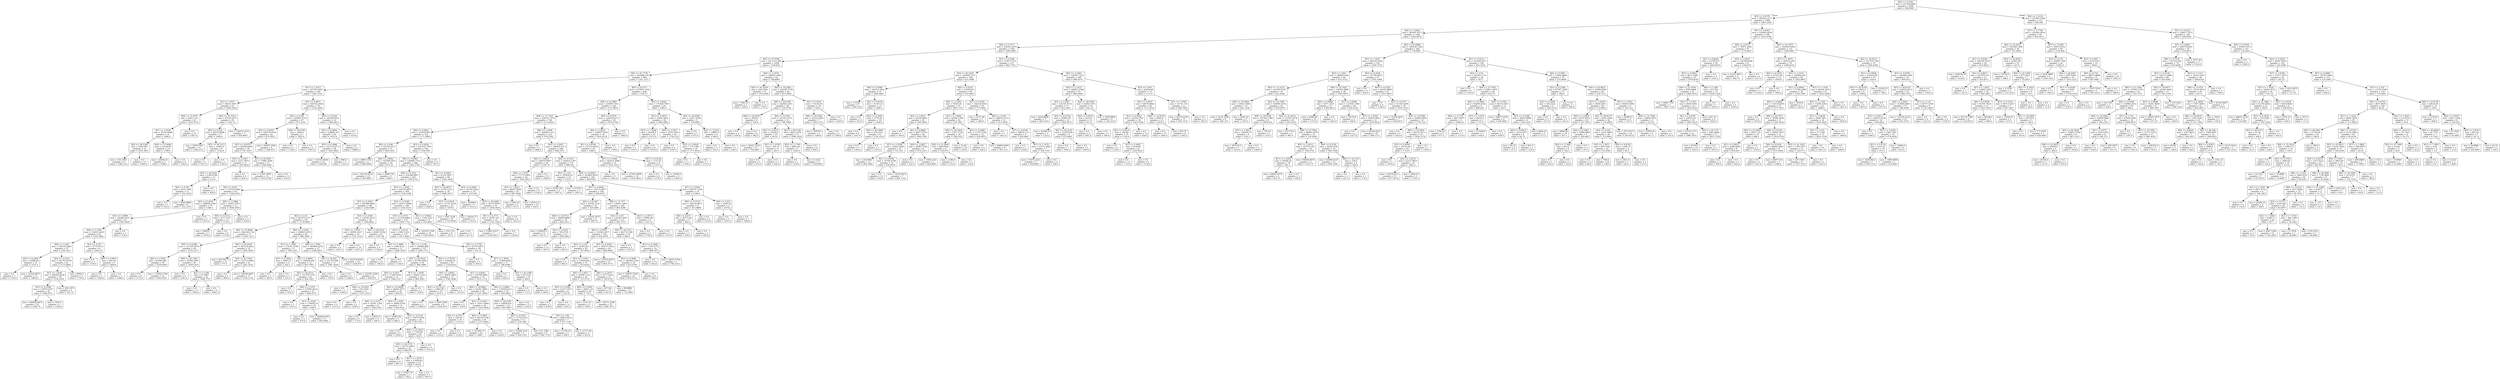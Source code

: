 digraph Tree {
node [shape=box] ;
0 [label="X[2] <= 4.3182\nmse = 332766.8969\nsamples = 2000\nvalue = 996.9605"] ;
1 [label="X[3] <= 0.4578\nmse = 294201.2117\nsamples = 1689\nvalue = 1091.2208"] ;
0 -> 1 [labeldistance=2.5, labelangle=45, headlabel="True"] ;
2 [label="X[6] <= 3.0402\nmse = 281697.9273\nsamples = 1491\nvalue = 1043.0476"] ;
1 -> 2 ;
3 [label="X[0] <= 0.7471\nmse = 256341.4479\nsamples = 1245\nvalue = 1095.2867"] ;
2 -> 3 ;
4 [label="X[5] <= 47.6594\nmse = 251116.1288\nsamples = 1028\nvalue = 1156.822"] ;
3 -> 4 ;
5 [label="X[5] <= 41.7778\nmse = 245088.578\nsamples = 966\nvalue = 1181.7257"] ;
4 -> 5 ;
6 [label="X[7] <= 1.5512\nmse = 247393.0441\nsamples = 140\nvalue = 1367.3143"] ;
5 -> 6 ;
7 [label="X[1] <= 1.055\nmse = 94251.9307\nsamples = 61\nvalue = 1658.3443"] ;
6 -> 7 ;
8 [label="X[8] <= 33.2037\nmse = 24611.141\nsamples = 41\nvalue = 1813.0732"] ;
7 -> 8 ;
9 [label="X[7] <= 1.2938\nmse = 10745.0968\nsamples = 31\nvalue = 1886.0"] ;
8 -> 9 ;
10 [label="X[4] <= 38.2169\nmse = 1630.585\nsamples = 21\nvalue = 1931.2857"] ;
9 -> 10 ;
11 [label="mse = 105.1094\nsamples = 8\nvalue = 1982.125"] ;
10 -> 11 ;
12 [label="mse = 0.0\nsamples = 13\nvalue = 1900.0"] ;
10 -> 12 ;
13 [label="X[4] <= 37.6684\nmse = 16534.89\nsamples = 10\nvalue = 1790.9"] ;
9 -> 13 ;
14 [label="mse = 30450.25\nsamples = 2\nvalue = 1586.5"] ;
13 -> 14 ;
15 [label="mse = 0.0\nsamples = 8\nvalue = 1842.0"] ;
13 -> 15 ;
16 [label="mse = 0.0\nsamples = 10\nvalue = 1587.0"] ;
8 -> 16 ;
17 [label="X[4] <= 45.3222\nmse = 87324.2275\nsamples = 20\nvalue = 1341.15"] ;
7 -> 17 ;
18 [label="X[0] <= 0.529\nmse = 29219.0588\nsamples = 17\nvalue = 1409.0"] ;
17 -> 18 ;
19 [label="mse = 24974.562\nsamples = 11\nvalue = 1346.2727"] ;
18 -> 19 ;
20 [label="X[5] <= 40.5313\nmse = 16562.0\nsamples = 6\nvalue = 1524.0"] ;
18 -> 20 ;
21 [label="mse = 0.0\nsamples = 4\nvalue = 1615.0"] ;
20 -> 21 ;
22 [label="mse = 0.0\nsamples = 2\nvalue = 1342.0"] ;
20 -> 22 ;
23 [label="mse = 242672.2222\nsamples = 3\nvalue = 956.6667"] ;
17 -> 23 ;
24 [label="X[1] <= 0.8871\nmse = 249742.3929\nsamples = 79\nvalue = 1142.5949"] ;
6 -> 24 ;
25 [label="X[0] <= 0.529\nmse = 225802.5152\nsamples = 47\nvalue = 975.3191"] ;
24 -> 25 ;
26 [label="X[3] <= 0.3655\nmse = 149278.0505\nsamples = 42\nvalue = 870.5952"] ;
25 -> 26 ;
27 [label="X[1] <= 0.8579\nmse = 82298.8858\nsamples = 34\nvalue = 747.2353"] ;
26 -> 27 ;
28 [label="X[3] <= 0.3507\nmse = 5527.3979\nsamples = 17\nvalue = 545.8824"] ;
27 -> 28 ;
29 [label="X[5] <= 40.5439\nmse = 2349.0769\nsamples = 13\nvalue = 512.0"] ;
28 -> 29 ;
30 [label="X[3] <= 0.343\nmse = 2102.3306\nsamples = 11\nvalue = 522.1818"] ;
29 -> 30 ;
31 [label="mse = 0.0\nsamples = 5\nvalue = 534.0"] ;
30 -> 31 ;
32 [label="mse = 3640.8889\nsamples = 6\nvalue = 512.3333"] ;
30 -> 32 ;
33 [label="mse = 0.0\nsamples = 2\nvalue = 456.0"] ;
29 -> 33 ;
34 [label="mse = 0.0\nsamples = 4\nvalue = 656.0"] ;
28 -> 34 ;
35 [label="X[5] <= 40.5905\nmse = 77984.3599\nsamples = 17\nvalue = 948.5882"] ;
27 -> 35 ;
36 [label="mse = 71641.6095\nsamples = 13\nvalue = 1033.0769"] ;
35 -> 36 ;
37 [label="mse = 0.0\nsamples = 4\nvalue = 674.0"] ;
35 -> 37 ;
38 [label="mse = 94395.1094\nsamples = 8\nvalue = 1394.875"] ;
26 -> 38 ;
39 [label="X[4] <= 29.4795\nmse = 2646.0\nsamples = 5\nvalue = 1855.0"] ;
25 -> 39 ;
40 [label="mse = 0.0\nsamples = 2\nvalue = 1792.0"] ;
39 -> 40 ;
41 [label="mse = 0.0\nsamples = 3\nvalue = 1897.0"] ;
39 -> 41 ;
42 [label="X[0] <= 0.5228\nmse = 183444.9521\nsamples = 32\nvalue = 1388.2812"] ;
24 -> 42 ;
43 [label="X[1] <= 0.9994\nmse = 128865.29\nsamples = 30\nvalue = 1452.9"] ;
42 -> 43 ;
44 [label="X[3] <= 0.3886\nmse = 123714.6773\nsamples = 28\nvalue = 1421.9643"] ;
43 -> 44 ;
45 [label="mse = 133543.0656\nsamples = 25\nvalue = 1444.88"] ;
44 -> 45 ;
46 [label="mse = 968.0\nsamples = 3\nvalue = 1231.0"] ;
44 -> 46 ;
47 [label="mse = 0.0\nsamples = 2\nvalue = 1886.0"] ;
43 -> 47 ;
48 [label="mse = 0.0\nsamples = 2\nvalue = 419.0"] ;
42 -> 48 ;
49 [label="X[0] <= 0.6771\nmse = 237870.7104\nsamples = 826\nvalue = 1150.27"] ;
5 -> 49 ;
50 [label="X[8] <= 41.9481\nmse = 235097.7651\nsamples = 783\nvalue = 1131.8876"] ;
49 -> 50 ;
51 [label="X[8] <= 27.7129\nmse = 234331.7274\nsamples = 744\nvalue = 1113.9503"] ;
50 -> 51 ;
52 [label="X[0] <= 0.5062\nmse = 233818.645\nsamples = 531\nvalue = 1171.5895"] ;
51 -> 52 ;
53 [label="X[6] <= 2.446\nmse = 102182.0271\nsamples = 31\nvalue = 809.1935"] ;
52 -> 53 ;
54 [label="mse = 4899.1736\nsamples = 11\nvalue = 689.0909"] ;
53 -> 54 ;
55 [label="X[6] <= 2.9092\nmse = 143390.5875\nsamples = 20\nvalue = 875.25"] ;
53 -> 55 ;
56 [label="mse = 161326.9156\nsamples = 15\nvalue = 950.8667"] ;
55 -> 56 ;
57 [label="mse = 20967.04\nsamples = 5\nvalue = 648.4"] ;
55 -> 57 ;
58 [label="X[3] <= 0.4434\nmse = 233332.7706\nsamples = 500\nvalue = 1194.058"] ;
52 -> 58 ;
59 [label="X[0] <= 0.6003\nmse = 226969.7722\nsamples = 496\nvalue = 1202.1794"] ;
58 -> 59 ;
60 [label="X[0] <= 0.5222\nmse = 234188.0607\nsamples = 447\nvalue = 1169.2752"] ;
59 -> 60 ;
61 [label="X[3] <= 0.421\nmse = 157236.5844\nsamples = 83\nvalue = 1340.5542"] ;
60 -> 61 ;
62 [label="X[3] <= 0.4016\nmse = 168949.3186\nsamples = 70\nvalue = 1388.1"] ;
61 -> 62 ;
63 [label="X[3] <= 0.3896\nmse = 160400.4157\nsamples = 67\nvalue = 1361.8209"] ;
62 -> 63 ;
64 [label="X[6] <= 2.3281\nmse = 152433.2625\nsamples = 65\nvalue = 1381.4462"] ;
63 -> 64 ;
65 [label="X[6] <= 2.106\nmse = 160125.6405\nsamples = 57\nvalue = 1341.614"] ;
64 -> 65 ;
66 [label="X[3] <= 0.2404\nmse = 19686.64\nsamples = 15\nvalue = 1537.4"] ;
65 -> 66 ;
67 [label="mse = 0.0\nsamples = 3\nvalue = 1734.0"] ;
66 -> 67 ;
68 [label="mse = 12529.6875\nsamples = 12\nvalue = 1488.25"] ;
66 -> 68 ;
69 [label="X[3] <= 0.3219\nmse = 191703.0709\nsamples = 42\nvalue = 1271.6905"] ;
65 -> 69 ;
70 [label="X[7] <= 1.6391\nmse = 186264.9638\nsamples = 39\nvalue = 1234.4359"] ;
69 -> 70 ;
71 [label="X[3] <= 0.2398\nmse = 179075.6767\nsamples = 35\nvalue = 1288.4571"] ;
70 -> 71 ;
72 [label="mse = 195028.6875\nsamples = 32\nvalue = 1284.75"] ;
71 -> 72 ;
73 [label="mse = 7200.0\nsamples = 3\nvalue = 1328.0"] ;
71 -> 73 ;
74 [label="mse = 204.1875\nsamples = 4\nvalue = 761.75"] ;
70 -> 74 ;
75 [label="mse = 9800.0\nsamples = 3\nvalue = 1756.0"] ;
69 -> 75 ;
76 [label="X[3] <= 0.257\nmse = 5775.9375\nsamples = 8\nvalue = 1665.25"] ;
64 -> 76 ;
77 [label="mse = 0.0\nsamples = 3\nvalue = 1758.0"] ;
76 -> 77 ;
78 [label="X[6] <= 2.6915\nmse = 983.04\nsamples = 5\nvalue = 1609.6"] ;
76 -> 78 ;
79 [label="mse = 0.0\nsamples = 3\nvalue = 1584.0"] ;
78 -> 79 ;
80 [label="mse = 0.0\nsamples = 2\nvalue = 1648.0"] ;
78 -> 80 ;
81 [label="mse = 0.0\nsamples = 2\nvalue = 724.0"] ;
63 -> 81 ;
82 [label="mse = 0.0\nsamples = 3\nvalue = 1975.0"] ;
62 -> 82 ;
83 [label="X[6] <= 2.2986\nmse = 16451.4793\nsamples = 13\nvalue = 1084.5385"] ;
61 -> 83 ;
84 [label="X[0] <= 0.5133\nmse = 4177.2727\nsamples = 11\nvalue = 1133.0"] ;
83 -> 84 ;
85 [label="mse = 3844.0\nsamples = 5\nvalue = 1079.0"] ;
84 -> 85 ;
86 [label="mse = 0.0\nsamples = 6\nvalue = 1178.0"] ;
84 -> 86 ;
87 [label="mse = 0.0\nsamples = 2\nvalue = 818.0"] ;
83 -> 87 ;
88 [label="X[7] <= 1.2004\nmse = 243519.9957\nsamples = 364\nvalue = 1130.2198"] ;
60 -> 88 ;
89 [label="X[3] <= 0.3093\nmse = 305586.9685\nsamples = 180\nvalue = 1238.4389"] ;
88 -> 89 ;
90 [label="X[2] <= 2.45\nmse = 341475.5377\nsamples = 141\nvalue = 1179.9645"] ;
89 -> 90 ;
91 [label="X[4] <= 37.6684\nmse = 294238.1724\nsamples = 77\nvalue = 1340.7273"] ;
90 -> 91 ;
92 [label="X[0] <= 0.5298\nmse = 215165.8574\nsamples = 44\nvalue = 1532.2273"] ;
91 -> 92 ;
93 [label="X[6] <= 2.5166\nmse = 83200.608\nsamples = 18\nvalue = 1059.9444"] ;
92 -> 93 ;
94 [label="mse = 0.0\nsamples = 6\nvalue = 1172.0"] ;
93 -> 94 ;
95 [label="mse = 115383.5764\nsamples = 12\nvalue = 1003.9167"] ;
93 -> 95 ;
96 [label="X[8] <= 20.7204\nmse = 45200.3092\nsamples = 26\nvalue = 1859.1923"] ;
92 -> 96 ;
97 [label="mse = 0.0\nsamples = 4\nvalue = 1361.0"] ;
96 -> 97 ;
98 [label="X[2] <= 2.1398\nmse = 87.2665\nsamples = 22\nvalue = 1949.7727"] ;
96 -> 98 ;
99 [label="mse = 0.0\nsamples = 13\nvalue = 1942.0"] ;
98 -> 99 ;
100 [label="mse = 0.0\nsamples = 9\nvalue = 1961.0"] ;
98 -> 100 ;
101 [label="X[5] <= 45.9538\nmse = 285576.4812\nsamples = 33\nvalue = 1085.3939"] ;
91 -> 101 ;
102 [label="mse = 405168.75\nsamples = 12\nvalue = 777.5"] ;
101 -> 102 ;
103 [label="X[4] <= 42.7595\nmse = 132112.6984\nsamples = 21\nvalue = 1261.3333"] ;
101 -> 103 ;
104 [label="mse = 0.0\nsamples = 4\nvalue = 969.0"] ;
103 -> 104 ;
105 [label="mse = 138358.8097\nsamples = 17\nvalue = 1330.1176"] ;
103 -> 105 ;
106 [label="X[6] <= 2.5256\nmse = 329803.2478\nsamples = 64\nvalue = 986.5469"] ;
90 -> 106 ;
107 [label="X[7] <= 1.1085\nmse = 174161.5749\nsamples = 37\nvalue = 766.2162"] ;
106 -> 107 ;
108 [label="X[7] <= 0.5842\nmse = 3906.25\nsamples = 6\nvalue = 262.5"] ;
107 -> 108 ;
109 [label="mse = 0.0\nsamples = 3\nvalue = 200.0"] ;
108 -> 109 ;
110 [label="mse = 0.0\nsamples = 3\nvalue = 325.0"] ;
108 -> 110 ;
111 [label="X[1] <= 0.8805\nmse = 148500.206\nsamples = 31\nvalue = 863.7097"] ;
107 -> 111 ;
112 [label="X[5] <= 44.0514\nmse = 157278.1553\nsamples = 26\nvalue = 920.1923"] ;
111 -> 112 ;
113 [label="mse = 0.0\nsamples = 3\nvalue = 552.0"] ;
112 -> 113 ;
114 [label="X[6] <= 2.1972\nmse = 157803.8223\nsamples = 23\nvalue = 968.2174"] ;
112 -> 114 ;
115 [label="mse = 0.0\nsamples = 3\nvalue = 1167.0"] ;
114 -> 115 ;
116 [label="X[1] <= 0.822\nmse = 174658.14\nsamples = 20\nvalue = 938.4"] ;
114 -> 116 ;
117 [label="mse = 0.0\nsamples = 3\nvalue = 875.0"] ;
116 -> 117 ;
118 [label="mse = 204645.654\nsamples = 17\nvalue = 949.5882"] ;
116 -> 118 ;
119 [label="mse = 0.0\nsamples = 5\nvalue = 570.0"] ;
111 -> 119 ;
120 [label="X[6] <= 2.7901\nmse = 385400.0274\nsamples = 27\nvalue = 1288.4815"] ;
106 -> 120 ;
121 [label="X[4] <= 36.683\nmse = 231743.686\nsamples = 11\nvalue = 1081.3636"] ;
120 -> 121 ;
122 [label="mse = 0.0\nsamples = 3\nvalue = 1488.0"] ;
121 -> 122 ;
123 [label="mse = 233387.3594\nsamples = 8\nvalue = 928.875"] ;
121 -> 123 ;
124 [label="mse = 441270.6094\nsamples = 16\nvalue = 1430.875"] ;
120 -> 124 ;
125 [label="X[3] <= 0.3309\nmse = 118781.0533\nsamples = 39\nvalue = 1449.8462"] ;
89 -> 125 ;
126 [label="X[2] <= 2.5935\nmse = 45081.6327\nsamples = 14\nvalue = 1722.7143"] ;
125 -> 126 ;
127 [label="mse = 0.0\nsamples = 4\nvalue = 1387.0"] ;
126 -> 127 ;
128 [label="mse = 0.0\nsamples = 10\nvalue = 1857.0"] ;
126 -> 128 ;
129 [label="X[5] <= 44.0514\nmse = 95007.0784\nsamples = 25\nvalue = 1297.04"] ;
125 -> 129 ;
130 [label="mse = 0.0\nsamples = 8\nvalue = 1744.0"] ;
129 -> 130 ;
131 [label="X[3] <= 0.3886\nmse = 1464.9135\nsamples = 17\nvalue = 1086.7059"] ;
129 -> 131 ;
132 [label="mse = 0.0\nsamples = 12\nvalue = 1062.0"] ;
131 -> 132 ;
133 [label="mse = 0.0\nsamples = 5\nvalue = 1146.0"] ;
131 -> 133 ;
134 [label="X[3] <= 0.3509\nmse = 160137.8046\nsamples = 184\nvalue = 1024.3533"] ;
88 -> 134 ;
135 [label="X[3] <= 0.3473\nmse = 153734.8963\nsamples = 175\nvalue = 1050.7714"] ;
134 -> 135 ;
136 [label="X[3] <= 0.3123\nmse = 139671.651\nsamples = 157\nvalue = 1011.4841"] ;
135 -> 136 ;
137 [label="X[2] <= 2.1148\nmse = 140488.686\nsamples = 137\nvalue = 1056.7737"] ;
136 -> 137 ;
138 [label="X[5] <= 43.0225\nmse = 87799.2006\nsamples = 54\nvalue = 906.3889"] ;
137 -> 138 ;
139 [label="X[0] <= 0.5427\nmse = 17266.9256\nsamples = 11\nvalue = 1286.2727"] ;
138 -> 139 ;
140 [label="mse = 0.0\nsamples = 5\nvalue = 1429.0"] ;
139 -> 140 ;
141 [label="X[8] <= 23.9245\nmse = 533.5556\nsamples = 6\nvalue = 1167.3333"] ;
139 -> 141 ;
142 [label="mse = 0.0\nsamples = 4\nvalue = 1151.0"] ;
141 -> 142 ;
143 [label="mse = 0.0\nsamples = 2\nvalue = 1200.0"] ;
141 -> 143 ;
144 [label="X[7] <= 1.2938\nmse = 59481.5143\nsamples = 43\nvalue = 809.2093"] ;
138 -> 144 ;
145 [label="X[5] <= 43.8699\nmse = 46040.7975\nsamples = 40\nvalue = 844.55"] ;
144 -> 145 ;
146 [label="X[6] <= 2.1473\nmse = 52501.1358\nsamples = 9\nvalue = 584.5556"] ;
145 -> 146 ;
147 [label="mse = 0.0\nsamples = 5\nvalue = 773.0"] ;
146 -> 147 ;
148 [label="mse = 18252.0\nsamples = 4\nvalue = 349.0"] ;
146 -> 148 ;
149 [label="X[2] <= 2.0281\nmse = 18842.6764\nsamples = 31\nvalue = 920.0323"] ;
145 -> 149 ;
150 [label="mse = 22982.56\nsamples = 5\nvalue = 806.2"] ;
149 -> 150 ;
151 [label="X[3] <= 0.2118\nmse = 15075.4556\nsamples = 26\nvalue = 941.9231"] ;
149 -> 151 ;
152 [label="mse = 0.0\nsamples = 6\nvalue = 1020.0"] ;
151 -> 152 ;
153 [label="X[4] <= 23.5623\nmse = 17220.65\nsamples = 20\nvalue = 918.5"] ;
151 -> 153 ;
154 [label="X[5] <= 44.3753\nmse = 18735.1094\nsamples = 16\nvalue = 894.875"] ;
153 -> 154 ;
155 [label="mse = 0.0\nsamples = 6\nvalue = 987.0"] ;
154 -> 155 ;
156 [label="X[1] <= 1.0314\nmse = 21828.64\nsamples = 10\nvalue = 839.6"] ;
154 -> 156 ;
157 [label="mse = 37067.76\nsamples = 5\nvalue = 782.2"] ;
156 -> 157 ;
158 [label="mse = 0.0\nsamples = 5\nvalue = 897.0"] ;
156 -> 158 ;
159 [label="mse = 0.0\nsamples = 4\nvalue = 1013.0"] ;
153 -> 159 ;
160 [label="mse = 0.0\nsamples = 3\nvalue = 338.0"] ;
144 -> 160 ;
161 [label="X[4] <= 17.8703\nmse = 150482.02\nsamples = 83\nvalue = 1154.6145"] ;
137 -> 161 ;
162 [label="X[6] <= 2.8493\nmse = 39658.3905\nsamples = 13\nvalue = 1582.3846"] ;
161 -> 162 ;
163 [label="X[5] <= 43.5122\nmse = 13983.85\nsamples = 10\nvalue = 1675.5"] ;
162 -> 163 ;
164 [label="mse = 0.0\nsamples = 2\nvalue = 1894.0"] ;
163 -> 164 ;
165 [label="mse = 2560.3594\nsamples = 8\nvalue = 1620.875"] ;
163 -> 165 ;
166 [label="mse = 0.0\nsamples = 3\nvalue = 1272.0"] ;
162 -> 166 ;
167 [label="X[1] <= 0.8443\nmse = 130768.9992\nsamples = 70\nvalue = 1075.1714"] ;
161 -> 167 ;
168 [label="X[8] <= 20.8892\nmse = 92302.3906\nsamples = 38\nvalue = 1197.3684"] ;
167 -> 168 ;
169 [label="mse = 0.0\nsamples = 2\nvalue = 539.0"] ;
168 -> 169 ;
170 [label="X[3] <= 0.3016\nmse = 72011.9969\nsamples = 36\nvalue = 1233.9444"] ;
168 -> 170 ;
171 [label="X[3] <= 0.2571\nmse = 328.56\nsamples = 10\nvalue = 1132.8"] ;
170 -> 171 ;
172 [label="mse = 0.0\nsamples = 4\nvalue = 1155.0"] ;
171 -> 172 ;
173 [label="mse = 0.0\nsamples = 6\nvalue = 1118.0"] ;
171 -> 173 ;
174 [label="X[6] <= 2.5803\nmse = 94134.5148\nsamples = 26\nvalue = 1272.8462"] ;
170 -> 174 ;
175 [label="mse = 121285.71\nsamples = 20\nvalue = 1288.7"] ;
174 -> 175 ;
176 [label="mse = 0.0\nsamples = 6\nvalue = 1220.0"] ;
174 -> 176 ;
177 [label="X[6] <= 2.8984\nmse = 137659.6211\nsamples = 32\nvalue = 930.0625"] ;
167 -> 177 ;
178 [label="X[5] <= 44.5105\nmse = 54828.831\nsamples = 19\nvalue = 661.8947"] ;
177 -> 178 ;
179 [label="X[0] <= 0.5427\nmse = 11754.4722\nsamples = 12\nvalue = 516.1667"] ;
178 -> 179 ;
180 [label="mse = 35588.2222\nsamples = 3\nvalue = 424.3333"] ;
179 -> 180 ;
181 [label="mse = 61.7284\nsamples = 9\nvalue = 546.7778"] ;
179 -> 181 ;
182 [label="X[7] <= 1.94\nmse = 29855.0612\nsamples = 7\nvalue = 911.7143"] ;
178 -> 182 ;
183 [label="mse = 11556.25\nsamples = 2\nvalue = 909.5"] ;
182 -> 183 ;
184 [label="mse = 37171.84\nsamples = 5\nvalue = 912.6"] ;
182 -> 184 ;
185 [label="mse = 0.0\nsamples = 13\nvalue = 1322.0"] ;
177 -> 185 ;
186 [label="X[2] <= 2.1758\nmse = 23779.3875\nsamples = 20\nvalue = 701.25"] ;
136 -> 186 ;
187 [label="mse = 0.0\nsamples = 3\nvalue = 436.0"] ;
186 -> 187 ;
188 [label="X[7] <= 1.8031\nmse = 13368.6436\nsamples = 17\nvalue = 748.0588"] ;
186 -> 188 ;
189 [label="mse = 0.0\nsamples = 7\nvalue = 639.0"] ;
188 -> 189 ;
190 [label="X[5] <= 43.1388\nmse = 8573.04\nsamples = 10\nvalue = 824.4"] ;
188 -> 190 ;
191 [label="mse = 0.0\nsamples = 4\nvalue = 711.0"] ;
190 -> 191 ;
192 [label="mse = 0.0\nsamples = 6\nvalue = 900.0"] ;
190 -> 192 ;
193 [label="mse = 145510.1358\nsamples = 18\nvalue = 1393.4444"] ;
135 -> 193 ;
194 [label="X[1] <= 0.8942\nmse = 7194.2222\nsamples = 9\nvalue = 510.6667"] ;
134 -> 194 ;
195 [label="mse = 2311.25\nsamples = 6\nvalue = 457.5"] ;
194 -> 195 ;
196 [label="mse = 0.0\nsamples = 3\nvalue = 617.0"] ;
194 -> 196 ;
197 [label="X[1] <= 0.9264\nmse = 61143.9817\nsamples = 49\nvalue = 1502.3469"] ;
59 -> 197 ;
198 [label="X[5] <= 43.8672\nmse = 13759.1233\nsamples = 24\nvalue = 1688.2917"] ;
197 -> 198 ;
199 [label="mse = 0.0\nsamples = 2\nvalue = 1840.0"] ;
198 -> 199 ;
200 [label="X[7] <= 0.5816\nmse = 12727.4318\nsamples = 22\nvalue = 1674.5"] ;
198 -> 200 ;
201 [label="mse = 1041.1636\nsamples = 18\nvalue = 1710.0556"] ;
200 -> 201 ;
202 [label="mse = 34026.75\nsamples = 4\nvalue = 1514.5"] ;
200 -> 202 ;
203 [label="X[3] <= 0.2864\nmse = 41576.2944\nsamples = 25\nvalue = 1323.84"] ;
197 -> 203 ;
204 [label="mse = 98568.0\nsamples = 3\nvalue = 1012.0"] ;
203 -> 204 ;
205 [label="X[5] <= 44.4486\nmse = 18735.8678\nsamples = 22\nvalue = 1366.3636"] ;
203 -> 205 ;
206 [label="X[7] <= 0.2771\nmse = 26761.551\nsamples = 14\nvalue = 1335.1429"] ;
205 -> 206 ;
207 [label="mse = 53081.6327\nsamples = 7\nvalue = 1320.2857"] ;
206 -> 207 ;
208 [label="mse = 0.0\nsamples = 7\nvalue = 1350.0"] ;
206 -> 208 ;
209 [label="mse = 0.0\nsamples = 8\nvalue = 1421.0"] ;
205 -> 209 ;
210 [label="mse = 0.0\nsamples = 4\nvalue = 187.0"] ;
58 -> 210 ;
211 [label="X[6] <= 2.1668\nmse = 206681.1211\nsamples = 213\nvalue = 970.2582"] ;
51 -> 211 ;
212 [label="mse = 0.0\nsamples = 5\nvalue = 1888.0"] ;
211 -> 212 ;
213 [label="X[3] <= 0.2407\nmse = 190916.3313\nsamples = 208\nvalue = 948.1971"] ;
211 -> 213 ;
214 [label="X[6] <= 2.8814\nmse = 148470.9097\nsamples = 36\nvalue = 1194.75"] ;
213 -> 214 ;
215 [label="X[6] <= 2.5527\nmse = 71772.4985\nsamples = 26\nvalue = 1001.9615"] ;
214 -> 215 ;
216 [label="X[7] <= 1.4811\nmse = 68507.8302\nsamples = 18\nvalue = 897.9444"] ;
215 -> 216 ;
217 [label="mse = 5402.25\nsamples = 2\nvalue = 673.5"] ;
216 -> 217 ;
218 [label="mse = 69312.0\nsamples = 16\nvalue = 926.0"] ;
216 -> 218 ;
219 [label="mse = 0.0\nsamples = 8\nvalue = 1236.0"] ;
215 -> 219 ;
220 [label="mse = 0.0\nsamples = 10\nvalue = 1696.0"] ;
214 -> 220 ;
221 [label="X[0] <= 0.5103\nmse = 184414.1367\nsamples = 172\nvalue = 896.593"] ;
213 -> 221 ;
222 [label="X[2] <= 2.45\nmse = 195434.81\nsamples = 10\nvalue = 1474.3"] ;
221 -> 222 ;
223 [label="mse = 91687.84\nsamples = 5\nvalue = 1097.6"] ;
222 -> 223 ;
224 [label="mse = 15376.0\nsamples = 5\nvalue = 1851.0"] ;
222 -> 224 ;
225 [label="X[4] <= 42.8021\nmse = 161860.5818\nsamples = 162\nvalue = 860.9321"] ;
221 -> 225 ;
226 [label="X[1] <= 0.8629\nmse = 130712.9877\nsamples = 148\nvalue = 829.4257"] ;
225 -> 226 ;
227 [label="X[4] <= 20.587\nmse = 43782.5145\nsamples = 22\nvalue = 620.4091"] ;
226 -> 227 ;
228 [label="X[8] <= 32.8713\nmse = 28049.8889\nsamples = 18\nvalue = 560.3333"] ;
227 -> 228 ;
229 [label="mse = 100624.5\nsamples = 4\nvalue = 427.0"] ;
228 -> 229 ;
230 [label="X[3] <= 0.4319\nmse = 783.6735\nsamples = 14\nvalue = 598.4286"] ;
228 -> 230 ;
231 [label="mse = 0.0\nsamples = 12\nvalue = 587.0"] ;
230 -> 231 ;
232 [label="mse = 0.0\nsamples = 2\nvalue = 667.0"] ;
230 -> 232 ;
233 [label="mse = 25254.1875\nsamples = 4\nvalue = 890.75"] ;
227 -> 233 ;
234 [label="X[8] <= 31.377\nmse = 136931.3905\nsamples = 126\nvalue = 865.9206"] ;
226 -> 234 ;
235 [label="X[2] <= 2.45\nmse = 126182.3007\nsamples = 121\nvalue = 843.1157"] ;
234 -> 235 ;
236 [label="X[0] <= 0.5953\nmse = 132565.3677\nsamples = 103\nvalue = 818.4078"] ;
235 -> 236 ;
237 [label="X[2] <= 2.101\nmse = 32495.811\nsamples = 59\nvalue = 767.9492"] ;
236 -> 237 ;
238 [label="mse = 0.0\nsamples = 4\nvalue = 965.0"] ;
237 -> 238 ;
239 [label="X[7] <= 1.6391\nmse = 31829.836\nsamples = 55\nvalue = 753.6182"] ;
237 -> 239 ;
240 [label="X[6] <= 2.5877\nmse = 54389.1735\nsamples = 28\nvalue = 715.5714"] ;
239 -> 240 ;
241 [label="X[3] <= 0.3189\nmse = 22317.1875\nsamples = 8\nvalue = 579.25"] ;
240 -> 241 ;
242 [label="mse = 0.0\nsamples = 2\nvalue = 838.0"] ;
241 -> 242 ;
243 [label="mse = 0.0\nsamples = 6\nvalue = 493.0"] ;
241 -> 243 ;
244 [label="X[0] <= 0.5495\nmse = 56811.19\nsamples = 20\nvalue = 770.1"] ;
240 -> 244 ;
245 [label="mse = 1531.25\nsamples = 6\nvalue = 958.5"] ;
244 -> 245 ;
246 [label="mse = 58771.2296\nsamples = 14\nvalue = 689.3571"] ;
244 -> 246 ;
247 [label="X[6] <= 2.2679\nmse = 5377.0316\nsamples = 27\nvalue = 793.0741"] ;
239 -> 247 ;
248 [label="mse = 297.44\nsamples = 15\nvalue = 857.4"] ;
247 -> 248 ;
249 [label="mse = 88.8889\nsamples = 12\nvalue = 712.6667"] ;
247 -> 249 ;
250 [label="X[3] <= 0.3036\nmse = 258757.5635\nsamples = 44\nvalue = 886.0682"] ;
236 -> 250 ;
251 [label="mse = 315022.8163\nsamples = 21\nvalue = 965.5714"] ;
250 -> 251 ;
252 [label="X[3] <= 0.3649\nmse = 196344.5104\nsamples = 23\nvalue = 813.4783"] ;
250 -> 252 ;
253 [label="mse = 318037.9592\nsamples = 14\nvalue = 855.5714"] ;
252 -> 253 ;
254 [label="mse = 0.0\nsamples = 9\nvalue = 748.0"] ;
252 -> 254 ;
255 [label="X[5] <= 43.2151\nmse = 66174.1389\nsamples = 18\nvalue = 984.5"] ;
235 -> 255 ;
256 [label="mse = 0.0\nsamples = 2\nvalue = 1675.0"] ;
255 -> 256 ;
257 [label="X[3] <= 0.3446\nmse = 7397.2773\nsamples = 16\nvalue = 898.1875"] ;
255 -> 257 ;
258 [label="mse = 0.0\nsamples = 13\nvalue = 924.0"] ;
257 -> 258 ;
259 [label="mse = 24053.5556\nsamples = 3\nvalue = 786.3333"] ;
257 -> 259 ;
260 [label="X[2] <= 2.8573\nmse = 79902.96\nsamples = 5\nvalue = 1417.8"] ;
234 -> 260 ;
261 [label="mse = 0.0\nsamples = 2\nvalue = 1764.0"] ;
260 -> 261 ;
262 [label="mse = 0.0\nsamples = 3\nvalue = 1187.0"] ;
260 -> 262 ;
263 [label="X[7] <= 1.6391\nmse = 369707.1429\nsamples = 14\nvalue = 1194.0"] ;
225 -> 263 ;
264 [label="X[0] <= 0.5747\nmse = 169128.9877\nsamples = 9\nvalue = 813.8889"] ;
263 -> 264 ;
265 [label="X[6] <= 2.633\nmse = 26773.44\nsamples = 5\nvalue = 462.6"] ;
264 -> 265 ;
266 [label="mse = 0.0\nsamples = 3\nvalue = 329.0"] ;
265 -> 266 ;
267 [label="mse = 0.0\nsamples = 2\nvalue = 663.0"] ;
265 -> 267 ;
268 [label="mse = 0.0\nsamples = 4\nvalue = 1253.0"] ;
264 -> 268 ;
269 [label="X[6] <= 2.633\nmse = 2546.16\nsamples = 5\nvalue = 1878.2"] ;
263 -> 269 ;
270 [label="mse = 0.0\nsamples = 3\nvalue = 1837.0"] ;
269 -> 270 ;
271 [label="mse = 0.0\nsamples = 2\nvalue = 1940.0"] ;
269 -> 271 ;
272 [label="X[0] <= 0.5479\nmse = 126479.9172\nsamples = 39\nvalue = 1474.0769"] ;
50 -> 272 ;
273 [label="X[6] <= 2.8502\nmse = 126607.1834\nsamples = 34\nvalue = 1425.4118"] ;
272 -> 273 ;
274 [label="X[1] <= 0.8794\nmse = 137233.6552\nsamples = 29\nvalue = 1466.0"] ;
273 -> 274 ;
275 [label="X[7] <= 0.7068\nmse = 182423.2698\nsamples = 21\nvalue = 1431.3333"] ;
274 -> 275 ;
276 [label="mse = 0.0\nsamples = 5\nvalue = 1365.0"] ;
275 -> 276 ;
277 [label="mse = 237625.8086\nsamples = 16\nvalue = 1452.0625"] ;
275 -> 277 ;
278 [label="X[1] <= 0.9156\nmse = 7175.25\nsamples = 8\nvalue = 1557.0"] ;
274 -> 278 ;
279 [label="mse = 0.0\nsamples = 6\nvalue = 1578.0"] ;
278 -> 279 ;
280 [label="mse = 23409.0\nsamples = 2\nvalue = 1494.0"] ;
278 -> 280 ;
281 [label="mse = 0.0\nsamples = 5\nvalue = 1190.0"] ;
273 -> 281 ;
282 [label="mse = 0.0\nsamples = 5\nvalue = 1805.0"] ;
272 -> 282 ;
283 [label="X[3] <= 0.4461\nmse = 170166.7907\nsamples = 43\nvalue = 1485.0"] ;
49 -> 283 ;
284 [label="X[3] <= 0.3915\nmse = 21803.4922\nsamples = 34\nvalue = 1683.0882"] ;
283 -> 284 ;
285 [label="X[7] <= 1.5048\nmse = 42436.0\nsamples = 10\nvalue = 1575.0"] ;
284 -> 285 ;
286 [label="mse = 0.0\nsamples = 2\nvalue = 1163.0"] ;
285 -> 286 ;
287 [label="mse = 0.0\nsamples = 8\nvalue = 1678.0"] ;
285 -> 287 ;
288 [label="X[6] <= 2.5877\nmse = 6310.3594\nsamples = 24\nvalue = 1728.125"] ;
284 -> 288 ;
289 [label="mse = 0.0\nsamples = 6\nvalue = 1597.0"] ;
288 -> 289 ;
290 [label="X[2] <= 2.8436\nmse = 772.1389\nsamples = 18\nvalue = 1771.8333"] ;
288 -> 290 ;
291 [label="mse = 0.0\nsamples = 11\nvalue = 1794.0"] ;
290 -> 291 ;
292 [label="mse = 0.0\nsamples = 7\nvalue = 1737.0"] ;
290 -> 292 ;
293 [label="X[4] <= 20.6399\nmse = 22411.5556\nsamples = 9\nvalue = 736.6667"] ;
283 -> 293 ;
294 [label="mse = 0.0\nsamples = 3\nvalue = 872.0"] ;
293 -> 294 ;
295 [label="X[2] <= 3.2322\nmse = 19881.0\nsamples = 6\nvalue = 669.0"] ;
293 -> 295 ;
296 [label="mse = 0.0\nsamples = 3\nvalue = 810.0"] ;
295 -> 296 ;
297 [label="mse = 0.0\nsamples = 3\nvalue = 528.0"] ;
295 -> 297 ;
298 [label="X[6] <= 2.1874\nmse = 184810.1883\nsamples = 62\nvalue = 768.8065"] ;
4 -> 298 ;
299 [label="X[4] <= 41.6259\nmse = 245.2544\nsamples = 13\nvalue = 376.2308"] ;
298 -> 299 ;
300 [label="mse = 1482.25\nsamples = 2\nvalue = 366.5"] ;
299 -> 300 ;
301 [label="mse = 0.0\nsamples = 11\nvalue = 378.0"] ;
299 -> 301 ;
302 [label="X[8] <= 35.2893\nmse = 182040.7738\nsamples = 49\nvalue = 872.9592"] ;
298 -> 302 ;
303 [label="X[8] <= 28.5198\nmse = 102400.2301\nsamples = 39\nvalue = 724.9744"] ;
302 -> 303 ;
304 [label="X[8] <= 24.4478\nmse = 2028.0\nsamples = 8\nvalue = 436.0"] ;
303 -> 304 ;
305 [label="mse = 0.0\nsamples = 2\nvalue = 358.0"] ;
304 -> 305 ;
306 [label="mse = 0.0\nsamples = 6\nvalue = 462.0"] ;
304 -> 306 ;
307 [label="X[0] <= 0.5165\nmse = 101191.4735\nsamples = 31\nvalue = 799.5484"] ;
303 -> 307 ;
308 [label="X[1] <= 0.9212\nmse = 33818.4\nsamples = 20\nvalue = 643.0"] ;
307 -> 308 ;
309 [label="mse = 20441.2222\nsamples = 12\nvalue = 762.6667"] ;
308 -> 309 ;
310 [label="X[1] <= 1.0749\nmse = 183.75\nsamples = 8\nvalue = 463.5"] ;
308 -> 310 ;
311 [label="mse = 0.0\nsamples = 5\nvalue = 474.0"] ;
310 -> 311 ;
312 [label="mse = 0.0\nsamples = 3\nvalue = 446.0"] ;
310 -> 312 ;
313 [label="X[5] <= 48.5728\nmse = 98112.876\nsamples = 11\nvalue = 1084.1818"] ;
307 -> 313 ;
314 [label="X[2] <= 2.1799\nmse = 8603.44\nsamples = 5\nvalue = 1420.4"] ;
313 -> 314 ;
315 [label="mse = 0.0\nsamples = 2\nvalue = 1534.0"] ;
314 -> 315 ;
316 [label="mse = 0.2222\nsamples = 3\nvalue = 1344.6667"] ;
314 -> 316 ;
317 [label="mse = 0.0\nsamples = 6\nvalue = 804.0"] ;
313 -> 317 ;
318 [label="X[1] <= 0.924\nmse = 74139.29\nsamples = 10\nvalue = 1450.1"] ;
302 -> 318 ;
319 [label="X[8] <= 42.6364\nmse = 22142.2449\nsamples = 7\nvalue = 1291.5714"] ;
318 -> 319 ;
320 [label="mse = 30976.0\nsamples = 5\nvalue = 1289.0"] ;
319 -> 320 ;
321 [label="mse = 0.0\nsamples = 2\nvalue = 1298.0"] ;
319 -> 321 ;
322 [label="mse = 0.0\nsamples = 3\nvalue = 1820.0"] ;
318 -> 322 ;
323 [label="X[3] <= 0.3364\nmse = 178177.631\nsamples = 217\nvalue = 803.7742"] ;
3 -> 323 ;
324 [label="X[5] <= 42.2435\nmse = 159544.3737\nsamples = 109\nvalue = 622.5688"] ;
323 -> 324 ;
325 [label="X[0] <= 0.7689\nmse = 183535.5822\nsamples = 15\nvalue = 1090.4667"] ;
324 -> 325 ;
326 [label="mse = 3.5556\nsamples = 3\nvalue = 294.3333"] ;
325 -> 326 ;
327 [label="X[1] <= 0.9159\nmse = 31347.25\nsamples = 12\nvalue = 1289.5"] ;
325 -> 327 ;
328 [label="mse = 0.0\nsamples = 2\nvalue = 914.0"] ;
327 -> 328 ;
329 [label="X[3] <= 0.3093\nmse = 3776.64\nsamples = 10\nvalue = 1364.6"] ;
327 -> 329 ;
330 [label="mse = 0.0\nsamples = 4\nvalue = 1437.0"] ;
329 -> 330 ;
331 [label="X[5] <= 40.3068\nmse = 470.2222\nsamples = 6\nvalue = 1316.3333"] ;
329 -> 331 ;
332 [label="mse = 0.0\nsamples = 4\nvalue = 1301.0"] ;
331 -> 332 ;
333 [label="mse = 0.0\nsamples = 2\nvalue = 1347.0"] ;
331 -> 333 ;
334 [label="X[0] <= 0.8143\nmse = 115205.81\nsamples = 94\nvalue = 547.9043"] ;
324 -> 334 ;
335 [label="X[6] <= 2.1483\nmse = 79203.45\nsamples = 75\nvalue = 490.1733"] ;
334 -> 335 ;
336 [label="X[2] <= 2.0027\nmse = 54149.6691\nsamples = 45\nvalue = 630.4444"] ;
335 -> 336 ;
337 [label="mse = 0.0\nsamples = 7\nvalue = 304.0"] ;
336 -> 337 ;
338 [label="X[1] <= 0.8906\nmse = 40877.8753\nsamples = 38\nvalue = 690.5789"] ;
336 -> 338 ;
339 [label="X[7] <= 2.3599\nmse = 33443.5469\nsamples = 32\nvalue = 731.125"] ;
338 -> 339 ;
340 [label="mse = 230.6982\nsamples = 13\nvalue = 864.3846"] ;
339 -> 340 ;
341 [label="X[1] <= 0.8548\nmse = 35704.4709\nsamples = 19\nvalue = 639.9474"] ;
339 -> 341 ;
342 [label="mse = 0.0\nsamples = 12\nvalue = 510.0"] ;
341 -> 342 ;
343 [label="mse = 18339.0612\nsamples = 7\nvalue = 862.7143"] ;
341 -> 343 ;
344 [label="X[6] <= 2.0857\nmse = 24997.5556\nsamples = 6\nvalue = 474.3333"] ;
338 -> 344 ;
345 [label="mse = 0.0\nsamples = 3\nvalue = 322.0"] ;
344 -> 345 ;
346 [label="mse = 3584.2222\nsamples = 3\nvalue = 626.6667"] ;
344 -> 346 ;
347 [label="X[7] <= 1.0695\nmse = 42999.1789\nsamples = 30\nvalue = 279.7667"] ;
335 -> 347 ;
348 [label="X[5] <= 45.5818\nmse = 1957.1728\nsamples = 18\nvalue = 186.2222"] ;
347 -> 348 ;
349 [label="X[4] <= 31.5999\nmse = 980.8594\nsamples = 8\nvalue = 142.875"] ;
348 -> 349 ;
350 [label="mse = 1296.0\nsamples = 5\nvalue = 153.0"] ;
349 -> 350 ;
351 [label="mse = 0.0\nsamples = 3\nvalue = 126.0"] ;
349 -> 351 ;
352 [label="mse = 32.49\nsamples = 10\nvalue = 220.9"] ;
348 -> 352 ;
353 [label="X[3] <= 0.2688\nmse = 71747.5764\nsamples = 12\nvalue = 420.0833"] ;
347 -> 353 ;
354 [label="mse = 0.0\nsamples = 4\nvalue = 246.0"] ;
353 -> 354 ;
355 [label="mse = 84892.6094\nsamples = 8\nvalue = 507.125"] ;
353 -> 355 ;
356 [label="X[7] <= 0.2295\nmse = 192232.6925\nsamples = 19\nvalue = 775.7895"] ;
334 -> 356 ;
357 [label="mse = 5715.36\nsamples = 5\nvalue = 389.8"] ;
356 -> 357 ;
358 [label="X[6] <= 2.429\nmse = 186632.5153\nsamples = 14\nvalue = 913.6429"] ;
356 -> 358 ;
359 [label="mse = 0.0\nsamples = 5\nvalue = 1441.0"] ;
358 -> 359 ;
360 [label="X[7] <= 0.4165\nmse = 49979.1111\nsamples = 9\nvalue = 620.6667"] ;
358 -> 360 ;
361 [label="mse = 0.0\nsamples = 2\nvalue = 939.0"] ;
360 -> 361 ;
362 [label="X[1] <= 1.1478\nmse = 27033.3469\nsamples = 7\nvalue = 529.7143"] ;
360 -> 362 ;
363 [label="mse = 37476.2222\nsamples = 3\nvalue = 650.6667"] ;
362 -> 363 ;
364 [label="mse = 0.0\nsamples = 4\nvalue = 439.0"] ;
362 -> 364 ;
365 [label="X[6] <= 2.1483\nmse = 130397.7252\nsamples = 108\nvalue = 986.6574"] ;
323 -> 365 ;
366 [label="X[2] <= 2.1423\nmse = 148622.2388\nsamples = 33\nvalue = 689.0606"] ;
365 -> 366 ;
367 [label="X[2] <= 2.0367\nmse = 125141.9723\nsamples = 17\nvalue = 922.2941"] ;
366 -> 367 ;
368 [label="mse = 2938.8889\nsamples = 3\nvalue = 266.3333"] ;
367 -> 368 ;
369 [label="X[5] <= 42.8742\nmse = 39366.551\nsamples = 14\nvalue = 1062.8571"] ;
367 -> 369 ;
370 [label="mse = 65396.16\nsamples = 5\nvalue = 1225.2"] ;
369 -> 370 ;
371 [label="X[5] <= 44.2135\nmse = 2129.5556\nsamples = 9\nvalue = 972.6667"] ;
369 -> 371 ;
372 [label="mse = 0.0\nsamples = 7\nvalue = 948.0"] ;
371 -> 372 ;
373 [label="mse = 0.0\nsamples = 2\nvalue = 1059.0"] ;
371 -> 373 ;
374 [label="X[4] <= 20.6399\nmse = 54362.1875\nsamples = 16\nvalue = 441.25"] ;
366 -> 374 ;
375 [label="X[0] <= 0.8519\nmse = 8214.0\nsamples = 10\nvalue = 611.0"] ;
374 -> 375 ;
376 [label="mse = 0.0\nsamples = 6\nvalue = 685.0"] ;
375 -> 376 ;
377 [label="mse = 0.0\nsamples = 4\nvalue = 500.0"] ;
375 -> 377 ;
378 [label="mse = 3208.8889\nsamples = 6\nvalue = 158.3333"] ;
374 -> 378 ;
379 [label="X[3] <= 0.447\nmse = 66264.88\nsamples = 75\nvalue = 1117.6"] ;
365 -> 379 ;
380 [label="X[1] <= 0.8937\nmse = 54676.0864\nsamples = 62\nvalue = 1171.4516"] ;
379 -> 380 ;
381 [label="X[1] <= 0.8443\nmse = 22293.5792\nsamples = 39\nvalue = 1023.1026"] ;
380 -> 381 ;
382 [label="X[1] <= 0.8219\nmse = 146.88\nsamples = 25\nvalue = 1134.6"] ;
381 -> 382 ;
383 [label="mse = 0.0\nsamples = 4\nvalue = 1159.0"] ;
382 -> 383 ;
384 [label="X[7] <= 2.9407\nmse = 39.8549\nsamples = 21\nvalue = 1129.9524"] ;
382 -> 384 ;
385 [label="mse = 0.0\nsamples = 13\nvalue = 1125.0"] ;
384 -> 385 ;
386 [label="mse = 0.0\nsamples = 8\nvalue = 1138.0"] ;
384 -> 386 ;
387 [label="mse = 0.0\nsamples = 14\nvalue = 824.0"] ;
381 -> 387 ;
388 [label="X[8] <= 23.8322\nmse = 8992.0\nsamples = 23\nvalue = 1423.0"] ;
380 -> 388 ;
389 [label="mse = 0.0\nsamples = 15\nvalue = 1491.0"] ;
388 -> 389 ;
390 [label="mse = 925.75\nsamples = 8\nvalue = 1295.5"] ;
388 -> 390 ;
391 [label="X[7] <= 1.7006\nmse = 41741.716\nsamples = 13\nvalue = 860.7692"] ;
379 -> 391 ;
392 [label="mse = 45574.0165\nsamples = 11\nvalue = 836.7273"] ;
391 -> 392 ;
393 [label="mse = 0.0\nsamples = 2\nvalue = 993.0"] ;
391 -> 393 ;
394 [label="X[5] <= 43.6808\nmse = 326318.1328\nsamples = 246\nvalue = 778.6667"] ;
2 -> 394 ;
395 [label="X[7] <= 1.6451\nmse = 280120.0164\nsamples = 141\nvalue = 1058.7518"] ;
394 -> 395 ;
396 [label="X[2] <= 3.392\nmse = 188850.928\nsamples = 94\nvalue = 815.5532"] ;
395 -> 396 ;
397 [label="X[4] <= 12.2223\nmse = 141043.5187\nsamples = 55\nvalue = 622.4364"] ;
396 -> 397 ;
398 [label="X[8] <= 28.2809\nmse = 10621.3609\nsamples = 13\nvalue = 441.1538"] ;
397 -> 398 ;
399 [label="mse = 9135.1094\nsamples = 8\nvalue = 485.125"] ;
398 -> 399 ;
400 [label="mse = 4956.16\nsamples = 5\nvalue = 370.8"] ;
398 -> 400 ;
401 [label="X[4] <= 34.3549\nmse = 168091.8192\nsamples = 42\nvalue = 678.5476"] ;
397 -> 401 ;
402 [label="X[8] <= 29.5348\nmse = 187344.1389\nsamples = 6\nvalue = 1198.8333"] ;
401 -> 402 ;
403 [label="X[7] <= 1.4811\nmse = 196636.75\nsamples = 4\nvalue = 1031.5"] ;
402 -> 403 ;
404 [label="mse = 393129.0\nsamples = 2\nvalue = 1023.0"] ;
403 -> 404 ;
405 [label="mse = 0.0\nsamples = 2\nvalue = 1040.0"] ;
403 -> 405 ;
406 [label="mse = 756.25\nsamples = 2\nvalue = 1533.5"] ;
402 -> 406 ;
407 [label="X[5] <= 41.8233\nmse = 112247.5278\nsamples = 36\nvalue = 591.8333"] ;
401 -> 407 ;
408 [label="mse = 221778.0\nsamples = 3\nvalue = 987.0"] ;
407 -> 408 ;
409 [label="X[8] <= 23.7944\nmse = 86803.5978\nsamples = 33\nvalue = 555.9091"] ;
407 -> 409 ;
410 [label="X[2] <= 2.6233\nmse = 103774.352\nsamples = 14\nvalue = 704.0714"] ;
409 -> 410 ;
411 [label="X[7] <= 1.4504\nmse = 56596.44\nsamples = 10\nvalue = 581.4"] ;
410 -> 411 ;
412 [label="mse = 64845.9375\nsamples = 8\nvalue = 615.75"] ;
411 -> 412 ;
413 [label="mse = 0.0\nsamples = 2\nvalue = 444.0"] ;
411 -> 413 ;
414 [label="mse = 90046.6875\nsamples = 4\nvalue = 1010.75"] ;
410 -> 414 ;
415 [label="X[0] <= 0.5334\nmse = 46205.036\nsamples = 19\nvalue = 446.7368"] ;
409 -> 415 ;
416 [label="mse = 65684.0237\nsamples = 13\nvalue = 469.2308"] ;
415 -> 416 ;
417 [label="X[8] <= 32.3315\nmse = 529.0\nsamples = 6\nvalue = 398.0"] ;
415 -> 417 ;
418 [label="mse = 0.0\nsamples = 3\nvalue = 421.0"] ;
417 -> 418 ;
419 [label="mse = 0.0\nsamples = 3\nvalue = 375.0"] ;
417 -> 419 ;
420 [label="X[8] <= 35.7822\nmse = 129505.9895\nsamples = 39\nvalue = 1087.8974"] ;
396 -> 420 ;
421 [label="X[0] <= 0.6084\nmse = 3677.3254\nsamples = 13\nvalue = 1394.4615"] ;
420 -> 421 ;
422 [label="mse = 2948.49\nsamples = 10\nvalue = 1373.9"] ;
421 -> 422 ;
423 [label="mse = 0.0\nsamples = 3\nvalue = 1463.0"] ;
421 -> 423 ;
424 [label="X[1] <= 0.8696\nmse = 121934.1598\nsamples = 26\nvalue = 934.6154"] ;
420 -> 424 ;
425 [label="mse = 76176.0\nsamples = 5\nvalue = 509.0"] ;
424 -> 425 ;
426 [label="X[7] <= 1.4035\nmse = 79429.1882\nsamples = 21\nvalue = 1035.9524"] ;
424 -> 426 ;
427 [label="mse = 0.0\nsamples = 3\nvalue = 1257.0"] ;
426 -> 427 ;
428 [label="mse = 83166.4321\nsamples = 18\nvalue = 999.1111"] ;
426 -> 428 ;
429 [label="X[3] <= 0.2439\nmse = 107784.8927\nsamples = 47\nvalue = 1545.1489"] ;
395 -> 429 ;
430 [label="mse = 0.0\nsamples = 4\nvalue = 820.0"] ;
429 -> 430 ;
431 [label="X[0] <= 0.5228\nmse = 64345.6809\nsamples = 43\nvalue = 1612.6047"] ;
429 -> 431 ;
432 [label="mse = 0.0\nsamples = 4\nvalue = 1196.0"] ;
431 -> 432 ;
433 [label="X[3] <= 0.3271\nmse = 51318.5299\nsamples = 39\nvalue = 1655.3333"] ;
431 -> 433 ;
434 [label="mse = 70169.2653\nsamples = 7\nvalue = 1436.8571"] ;
433 -> 434 ;
435 [label="X[4] <= 19.8389\nmse = 34469.5469\nsamples = 32\nvalue = 1703.125"] ;
433 -> 435 ;
436 [label="mse = 0.0\nsamples = 9\nvalue = 1823.0"] ;
435 -> 436 ;
437 [label="X[8] <= 35.4003\nmse = 40134.2571\nsamples = 23\nvalue = 1656.2174"] ;
435 -> 437 ;
438 [label="X[3] <= 0.4094\nmse = 19753.09\nsamples = 20\nvalue = 1714.9"] ;
437 -> 438 ;
439 [label="mse = 0.0\nsamples = 5\nvalue = 1810.0"] ;
438 -> 439 ;
440 [label="X[2] <= 2.6233\nmse = 22317.8933\nsamples = 15\nvalue = 1683.2"] ;
438 -> 440 ;
441 [label="mse = 25239.6213\nsamples = 13\nvalue = 1677.6154"] ;
440 -> 441 ;
442 [label="mse = 1806.25\nsamples = 2\nvalue = 1719.5"] ;
440 -> 442 ;
443 [label="mse = 0.0\nsamples = 3\nvalue = 1265.0"] ;
437 -> 443 ;
444 [label="X[1] <= 0.9113\nmse = 141549.6377\nsamples = 105\nvalue = 402.5524"] ;
394 -> 444 ;
445 [label="X[2] <= 2.45\nmse = 201493.1731\nsamples = 26\nvalue = 787.5"] ;
444 -> 445 ;
446 [label="mse = 0.0\nsamples = 6\nvalue = 1370.0"] ;
445 -> 446 ;
447 [label="X[8] <= 27.7953\nmse = 129611.6875\nsamples = 20\nvalue = 612.75"] ;
445 -> 447 ;
448 [label="X[4] <= 32.3846\nmse = 60249.2344\nsamples = 8\nvalue = 896.625"] ;
447 -> 448 ;
449 [label="X[6] <= 3.7133\nmse = 6617.6875\nsamples = 4\nvalue = 1046.25"] ;
448 -> 449 ;
450 [label="mse = 3782.25\nsamples = 2\nvalue = 977.5"] ;
449 -> 450 ;
451 [label="mse = 0.0\nsamples = 2\nvalue = 1115.0"] ;
449 -> 451 ;
452 [label="X[7] <= 3.0701\nmse = 69105.5\nsamples = 4\nvalue = 747.0"] ;
448 -> 452 ;
453 [label="mse = 113569.0\nsamples = 2\nvalue = 636.0"] ;
452 -> 453 ;
454 [label="mse = 0.0\nsamples = 2\nvalue = 858.0"] ;
452 -> 454 ;
455 [label="X[0] <= 0.5561\nmse = 86314.4167\nsamples = 12\nvalue = 423.5"] ;
447 -> 455 ;
456 [label="mse = 48675.5556\nsamples = 6\nvalue = 620.6667"] ;
455 -> 456 ;
457 [label="X[3] <= 0.3206\nmse = 46203.8889\nsamples = 6\nvalue = 226.3333"] ;
455 -> 457 ;
458 [label="X[0] <= 0.8019\nmse = 2319.1875\nsamples = 4\nvalue = 80.75"] ;
457 -> 458 ;
459 [label="mse = 56.25\nsamples = 2\nvalue = 37.5"] ;
458 -> 459 ;
460 [label="mse = 841.0\nsamples = 2\nvalue = 124.0"] ;
458 -> 460 ;
461 [label="mse = 6806.25\nsamples = 2\nvalue = 517.5"] ;
457 -> 461 ;
462 [label="X[0] <= 0.5091\nmse = 57000.9806\nsamples = 79\nvalue = 275.8608"] ;
444 -> 462 ;
463 [label="X[3] <= 0.2548\nmse = 87787.2308\nsamples = 13\nvalue = 566.0"] ;
462 -> 463 ;
464 [label="X[3] <= 0.2096\nmse = 430.2222\nsamples = 6\nvalue = 246.3333"] ;
463 -> 464 ;
465 [label="mse = 0.0\nsamples = 2\nvalue = 217.0"] ;
464 -> 465 ;
466 [label="mse = 0.0\nsamples = 4\nvalue = 261.0"] ;
464 -> 466 ;
467 [label="mse = 0.0\nsamples = 7\nvalue = 840.0"] ;
463 -> 467 ;
468 [label="X[4] <= 24.9832\nmse = 31089.9929\nsamples = 66\nvalue = 218.7121"] ;
462 -> 468 ;
469 [label="X[7] <= 1.6109\nmse = 5629.5505\nsamples = 58\nvalue = 173.9655"] ;
468 -> 469 ;
470 [label="X[6] <= 3.2958\nmse = 8737.6523\nsamples = 16\nvalue = 227.1875"] ;
469 -> 470 ;
471 [label="mse = 8480.09\nsamples = 10\nvalue = 267.1"] ;
470 -> 471 ;
472 [label="X[0] <= 0.5987\nmse = 2086.8889\nsamples = 6\nvalue = 160.6667"] ;
470 -> 472 ;
473 [label="X[4] <= 17.404\nmse = 90.25\nsamples = 4\nvalue = 192.5"] ;
472 -> 473 ;
474 [label="mse = 0.0\nsamples = 2\nvalue = 183.0"] ;
473 -> 474 ;
475 [label="mse = 0.0\nsamples = 2\nvalue = 202.0"] ;
473 -> 475 ;
476 [label="mse = 0.0\nsamples = 2\nvalue = 97.0"] ;
472 -> 476 ;
477 [label="X[5] <= 48.8179\nmse = 2955.3566\nsamples = 42\nvalue = 153.6905"] ;
469 -> 477 ;
478 [label="X[3] <= 0.229\nmse = 1616.3609\nsamples = 26\nvalue = 122.8462"] ;
477 -> 478 ;
479 [label="X[2] <= 3.3671\nmse = 904.7934\nsamples = 22\nvalue = 133.4545"] ;
478 -> 479 ;
480 [label="mse = 0.0\nsamples = 2\nvalue = 88.0"] ;
479 -> 480 ;
481 [label="mse = 768.0\nsamples = 20\nvalue = 138.0"] ;
479 -> 481 ;
482 [label="X[0] <= 0.6701\nmse = 1506.75\nsamples = 4\nvalue = 64.5"] ;
478 -> 482 ;
483 [label="mse = 2401.0\nsamples = 2\nvalue = 82.0"] ;
482 -> 483 ;
484 [label="mse = 0.0\nsamples = 2\nvalue = 47.0"] ;
482 -> 484 ;
485 [label="mse = 1073.0273\nsamples = 16\nvalue = 203.8125"] ;
477 -> 485 ;
486 [label="X[1] <= 1.0503\nmse = 95918.1094\nsamples = 8\nvalue = 543.125"] ;
468 -> 486 ;
487 [label="mse = 85683.0\nsamples = 4\nvalue = 753.0"] ;
486 -> 487 ;
488 [label="X[8] <= 33.7484\nmse = 18058.1875\nsamples = 4\nvalue = 333.25"] ;
486 -> 488 ;
489 [label="mse = 23870.25\nsamples = 2\nvalue = 411.5"] ;
488 -> 489 ;
490 [label="mse = 0.0\nsamples = 2\nvalue = 255.0"] ;
488 -> 490 ;
491 [label="X[7] <= 0.2953\nmse = 239285.4036\nsamples = 198\nvalue = 1453.9798"] ;
1 -> 491 ;
492 [label="X[6] <= 2.6757\nmse = 76972.3083\nsamples = 67\nvalue = 1774.4627"] ;
491 -> 492 ;
493 [label="X[1] <= 0.8644\nmse = 14728.875\nsamples = 59\nvalue = 1856.8475"] ;
492 -> 493 ;
494 [label="X[3] <= 0.4953\nmse = 8017.1669\nsamples = 55\nvalue = 1879.8182"] ;
493 -> 494 ;
495 [label="X[8] <= 21.0706\nmse = 9505.8668\nsamples = 42\nvalue = 1864.5476"] ;
494 -> 495 ;
496 [label="mse = 9698.7755\nsamples = 7\nvalue = 1907.7143"] ;
495 -> 496 ;
497 [label="X[2] <= 2.1335\nmse = 9020.0784\nsamples = 35\nvalue = 1855.9143"] ;
495 -> 497 ;
498 [label="X[3] <= 0.4795\nmse = 10436.321\nsamples = 29\nvalue = 1863.2414"] ;
497 -> 498 ;
499 [label="mse = 14730.7773\nsamples = 16\nvalue = 1868.1875"] ;
498 -> 499 ;
500 [label="X[4] <= 39.1757\nmse = 5083.6686\nsamples = 13\nvalue = 1857.1538"] ;
498 -> 500 ;
501 [label="mse = 6534.0\nsamples = 10\nvalue = 1853.0"] ;
500 -> 501 ;
502 [label="mse = 0.0\nsamples = 3\nvalue = 1871.0"] ;
500 -> 502 ;
503 [label="mse = 661.25\nsamples = 6\nvalue = 1820.5"] ;
497 -> 503 ;
504 [label="X[6] <= 2.366\nmse = 20.1302\nsamples = 13\nvalue = 1929.1538"] ;
494 -> 504 ;
505 [label="mse = 0.0\nsamples = 7\nvalue = 1925.0"] ;
504 -> 505 ;
506 [label="mse = 0.0\nsamples = 6\nvalue = 1934.0"] ;
504 -> 506 ;
507 [label="mse = 0.0\nsamples = 4\nvalue = 1541.0"] ;
493 -> 507 ;
508 [label="X[2] <= 2.4437\nmse = 116798.8594\nsamples = 8\nvalue = 1166.875"] ;
492 -> 508 ;
509 [label="mse = 41242.6875\nsamples = 4\nvalue = 856.75"] ;
508 -> 509 ;
510 [label="mse = 0.0\nsamples = 4\nvalue = 1477.0"] ;
508 -> 510 ;
511 [label="X[5] <= 43.3971\nmse = 242902.9495\nsamples = 131\nvalue = 1290.0687"] ;
491 -> 511 ;
512 [label="X[7] <= 1.3872\nmse = 149370.259\nsamples = 76\nvalue = 1496.6316"] ;
511 -> 512 ;
513 [label="X[0] <= 0.5545\nmse = 47181.96\nsamples = 10\nvalue = 1850.8"] ;
512 -> 513 ;
514 [label="mse = 0.0\nsamples = 3\nvalue = 1519.0"] ;
513 -> 514 ;
515 [label="mse = 0.0\nsamples = 7\nvalue = 1993.0"] ;
513 -> 515 ;
516 [label="X[7] <= 3.2151\nmse = 142968.393\nsamples = 66\nvalue = 1442.9697"] ;
512 -> 516 ;
517 [label="X[1] <= 0.9856\nmse = 177780.2998\nsamples = 39\nvalue = 1316.5385"] ;
516 -> 517 ;
518 [label="X[6] <= 2.0829\nmse = 114118.8035\nsamples = 37\nvalue = 1377.7027"] ;
517 -> 518 ;
519 [label="mse = 0.0\nsamples = 6\nvalue = 1874.0"] ;
518 -> 519 ;
520 [label="X[8] <= 26.7871\nmse = 79306.1644\nsamples = 31\nvalue = 1281.6452"] ;
518 -> 520 ;
521 [label="X[4] <= 23.1803\nmse = 20417.25\nsamples = 10\nvalue = 998.5"] ;
520 -> 521 ;
522 [label="X[1] <= 0.8931\nmse = 2486.4844\nsamples = 8\nvalue = 930.625"] ;
521 -> 522 ;
523 [label="mse = 0.0\nsamples = 3\nvalue = 995.0"] ;
522 -> 523 ;
524 [label="mse = 0.0\nsamples = 5\nvalue = 892.0"] ;
522 -> 524 ;
525 [label="mse = 0.0\nsamples = 2\nvalue = 1270.0"] ;
521 -> 525 ;
526 [label="X[0] <= 0.5165\nmse = 50992.3447\nsamples = 21\nvalue = 1416.4762"] ;
520 -> 526 ;
527 [label="X[0] <= 0.5036\nmse = 80848.2469\nsamples = 9\nvalue = 1273.4444"] ;
526 -> 527 ;
528 [label="mse = 0.0\nsamples = 4\nvalue = 1507.0"] ;
527 -> 528 ;
529 [label="mse = 66977.44\nsamples = 5\nvalue = 1086.6"] ;
527 -> 529 ;
530 [label="X[5] <= 42.1625\nmse = 1749.1875\nsamples = 12\nvalue = 1523.75"] ;
526 -> 530 ;
531 [label="mse = 107.5556\nsamples = 9\nvalue = 1547.3333"] ;
530 -> 531 ;
532 [label="mse = 0.0\nsamples = 3\nvalue = 1453.0"] ;
530 -> 532 ;
533 [label="mse = 5929.0\nsamples = 2\nvalue = 185.0"] ;
517 -> 533 ;
534 [label="X[1] <= 1.1416\nmse = 36244.1674\nsamples = 27\nvalue = 1625.5926"] ;
516 -> 534 ;
535 [label="X[4] <= 11.328\nmse = 15409.1304\nsamples = 23\nvalue = 1689.0"] ;
534 -> 535 ;
536 [label="X[7] <= 3.8438\nmse = 5848.7461\nsamples = 16\nvalue = 1618.5625"] ;
535 -> 536 ;
537 [label="X[7] <= 3.725\nmse = 57.5148\nsamples = 13\nvalue = 1655.1538"] ;
536 -> 537 ;
538 [label="mse = 0.0\nsamples = 10\nvalue = 1651.0"] ;
537 -> 538 ;
539 [label="mse = 0.0\nsamples = 3\nvalue = 1669.0"] ;
537 -> 539 ;
540 [label="mse = 0.0\nsamples = 3\nvalue = 1460.0"] ;
536 -> 540 ;
541 [label="mse = 0.0\nsamples = 7\nvalue = 1850.0"] ;
535 -> 541 ;
542 [label="mse = 0.0\nsamples = 4\nvalue = 1261.0"] ;
534 -> 542 ;
543 [label="X[4] <= 26.8113\nmse = 231716.7769\nsamples = 55\nvalue = 1004.6364"] ;
511 -> 543 ;
544 [label="X[1] <= 0.9448\nmse = 134416.89\nsamples = 10\nvalue = 1430.9"] ;
543 -> 544 ;
545 [label="X[5] <= 45.4144\nmse = 35643.0\nsamples = 8\nvalue = 1590.0"] ;
544 -> 545 ;
546 [label="mse = 0.0\nsamples = 6\nvalue = 1481.0"] ;
545 -> 546 ;
547 [label="mse = 0.0\nsamples = 2\nvalue = 1917.0"] ;
545 -> 547 ;
548 [label="mse = 23256.25\nsamples = 2\nvalue = 794.5"] ;
544 -> 548 ;
549 [label="X[1] <= 0.9769\nmse = 203988.1699\nsamples = 45\nvalue = 909.9111"] ;
543 -> 549 ;
550 [label="X[5] <= 46.8155\nmse = 162626.9313\nsamples = 43\nvalue = 862.3721"] ;
549 -> 550 ;
551 [label="X[6] <= 2.8493\nmse = 143858.6691\nsamples = 37\nvalue = 786.9189"] ;
550 -> 551 ;
552 [label="X[7] <= 0.8511\nmse = 116873.4336\nsamples = 16\nvalue = 596.0625"] ;
551 -> 552 ;
553 [label="mse = 0.0\nsamples = 2\nvalue = 1446.0"] ;
552 -> 553 ;
554 [label="X[7] <= 1.6356\nmse = 15627.801\nsamples = 14\nvalue = 474.6429"] ;
552 -> 554 ;
555 [label="X[3] <= 0.4719\nmse = 5233.41\nsamples = 10\nvalue = 415.3"] ;
554 -> 555 ;
556 [label="mse = 2829.0612\nsamples = 7\nvalue = 450.7143"] ;
555 -> 556 ;
557 [label="mse = 1088.8889\nsamples = 3\nvalue = 332.6667"] ;
555 -> 557 ;
558 [label="mse = 10800.0\nsamples = 4\nvalue = 623.0"] ;
554 -> 558 ;
559 [label="mse = 115520.2222\nsamples = 21\nvalue = 932.3333"] ;
551 -> 559 ;
560 [label="X[7] <= 1.231\nmse = 26757.5556\nsamples = 6\nvalue = 1327.6667"] ;
550 -> 560 ;
561 [label="mse = 0.0\nsamples = 4\nvalue = 1212.0"] ;
560 -> 561 ;
562 [label="mse = 0.0\nsamples = 2\nvalue = 1559.0"] ;
560 -> 562 ;
563 [label="mse = 0.0\nsamples = 2\nvalue = 1932.0"] ;
549 -> 563 ;
564 [label="X[6] <= 2.3224\nmse = 231901.2584\nsamples = 311\nvalue = 485.045"] ;
0 -> 564 [labeldistance=2.5, labelangle=-45, headlabel="False"] ;
565 [label="X[7] <= 2.7746\nmse = 225092.0919\nsamples = 85\nvalue = 954.0471"] ;
564 -> 565 ;
566 [label="X[8] <= 32.2012\nmse = 345248.1566\nsamples = 36\nvalue = 701.6944"] ;
565 -> 566 ;
567 [label="X[1] <= 0.8295\nmse = 306140.5976\nsamples = 26\nvalue = 914.6923"] ;
566 -> 567 ;
568 [label="mse = 428239.36\nsamples = 5\nvalue = 1539.8"] ;
567 -> 568 ;
569 [label="X[1] <= 0.8671\nmse = 161879.551\nsamples = 21\nvalue = 765.8571"] ;
567 -> 569 ;
570 [label="mse = 0.0\nsamples = 3\nvalue = 191.0"] ;
569 -> 570 ;
571 [label="X[7] <= 1.5025\nmse = 124603.2222\nsamples = 18\nvalue = 861.6667"] ;
569 -> 571 ;
572 [label="X[0] <= 0.5838\nmse = 92785.7025\nsamples = 11\nvalue = 1023.5455"] ;
571 -> 572 ;
573 [label="mse = 65170.1389\nsamples = 6\nvalue = 1129.8333"] ;
572 -> 573 ;
574 [label="mse = 96100.0\nsamples = 5\nvalue = 896.0"] ;
572 -> 574 ;
575 [label="X[3] <= 0.3552\nmse = 68713.6327\nsamples = 7\nvalue = 607.2857"] ;
571 -> 575 ;
576 [label="mse = 37056.25\nsamples = 2\nvalue = 275.5"] ;
575 -> 576 ;
577 [label="X[5] <= 43.9891\nmse = 19730.8\nsamples = 5\nvalue = 740.0"] ;
575 -> 577 ;
578 [label="mse = 0.0\nsamples = 2\nvalue = 910.0"] ;
577 -> 578 ;
579 [label="mse = 773.5556\nsamples = 3\nvalue = 626.6667"] ;
577 -> 579 ;
580 [label="X[5] <= 42.9052\nmse = 22282.49\nsamples = 10\nvalue = 147.9"] ;
566 -> 580 ;
581 [label="mse = 35378.0\nsamples = 3\nvalue = 308.0"] ;
580 -> 581 ;
582 [label="X[4] <= 22.5366\nmse = 977.0612\nsamples = 7\nvalue = 79.2857"] ;
580 -> 582 ;
583 [label="mse = 5.5556\nsamples = 3\nvalue = 112.3333"] ;
582 -> 583 ;
584 [label="X[2] <= 6.1653\nmse = 272.25\nsamples = 4\nvalue = 54.5"] ;
582 -> 584 ;
585 [label="mse = 0.0\nsamples = 2\nvalue = 38.0"] ;
584 -> 585 ;
586 [label="mse = 0.0\nsamples = 2\nvalue = 71.0"] ;
584 -> 586 ;
587 [label="X[7] <= 3.1409\nmse = 55653.6352\nsamples = 49\nvalue = 1139.449"] ;
565 -> 587 ;
588 [label="X[3] <= 0.274\nmse = 16089.7708\nsamples = 24\nvalue = 1288.25"] ;
587 -> 588 ;
589 [label="mse = 2938.8889\nsamples = 6\nvalue = 1093.3333"] ;
588 -> 589 ;
590 [label="X[4] <= 28.4947\nmse = 3587.8395\nsamples = 18\nvalue = 1353.2222"] ;
588 -> 590 ;
591 [label="mse = 0.0\nsamples = 11\nvalue = 1401.0"] ;
590 -> 591 ;
592 [label="X[1] <= 0.9184\nmse = 1.8367\nsamples = 7\nvalue = 1278.1429"] ;
590 -> 592 ;
593 [label="mse = 0.0\nsamples = 2\nvalue = 1276.0"] ;
592 -> 593 ;
594 [label="mse = 0.0\nsamples = 5\nvalue = 1279.0"] ;
592 -> 594 ;
595 [label="X[3] <= 0.462\nmse = 51973.04\nsamples = 25\nvalue = 996.6"] ;
587 -> 595 ;
596 [label="X[0] <= 0.719\nmse = 98973.8889\nsamples = 6\nvalue = 697.6667"] ;
595 -> 596 ;
597 [label="mse = 17547.5556\nsamples = 3\nvalue = 397.3333"] ;
596 -> 597 ;
598 [label="mse = 0.0\nsamples = 3\nvalue = 998.0"] ;
596 -> 598 ;
599 [label="mse = 0.0\nsamples = 19\nvalue = 1091.0"] ;
595 -> 599 ;
600 [label="X[1] <= 0.9232\nmse = 120617.7672\nsamples = 226\nvalue = 308.6504"] ;
564 -> 600 ;
601 [label="X[7] <= 4.0863\nmse = 166276.0631\nsamples = 79\nvalue = 554.9873"] ;
600 -> 601 ;
602 [label="X[0] <= 0.7019\nmse = 135734.282\nsamples = 74\nvalue = 503.6486"] ;
601 -> 602 ;
603 [label="X[3] <= 0.4156\nmse = 144112.9983\nsamples = 48\nvalue = 630.9583"] ;
602 -> 603 ;
604 [label="X[8] <= 21.1364\nmse = 157093.3763\nsamples = 35\nvalue = 723.3714"] ;
603 -> 604 ;
605 [label="mse = 2227.84\nsamples = 5\nvalue = 226.4"] ;
604 -> 605 ;
606 [label="X[0] <= 0.6308\nmse = 134880.2933\nsamples = 30\nvalue = 806.2"] ;
604 -> 606 ;
607 [label="X[8] <= 25.2966\nmse = 65828.5969\nsamples = 14\nvalue = 506.2143"] ;
606 -> 607 ;
608 [label="X[5] <= 46.3628\nmse = 100813.5556\nsamples = 6\nvalue = 667.3333"] ;
607 -> 608 ;
609 [label="X[8] <= 22.4835\nmse = 45939.0\nsamples = 4\nvalue = 480.0"] ;
608 -> 609 ;
610 [label="mse = 36100.0\nsamples = 2\nvalue = 313.0"] ;
609 -> 610 ;
611 [label="mse = 0.0\nsamples = 2\nvalue = 647.0"] ;
609 -> 611 ;
612 [label="mse = 0.0\nsamples = 2\nvalue = 1042.0"] ;
608 -> 612 ;
613 [label="X[1] <= 0.875\nmse = 5518.2344\nsamples = 8\nvalue = 385.375"] ;
607 -> 613 ;
614 [label="mse = 0.0\nsamples = 4\nvalue = 458.0"] ;
613 -> 614 ;
615 [label="mse = 487.6875\nsamples = 4\nvalue = 312.75"] ;
613 -> 615 ;
616 [label="X[7] <= 1.333\nmse = 47658.3398\nsamples = 16\nvalue = 1068.6875"] ;
606 -> 616 ;
617 [label="mse = 0.0\nsamples = 5\nvalue = 1307.0"] ;
616 -> 617 ;
618 [label="X[5] <= 43.5592\nmse = 31772.2314\nsamples = 11\nvalue = 960.3636"] ;
616 -> 618 ;
619 [label="mse = 0.0\nsamples = 8\nvalue = 1001.0"] ;
618 -> 619 ;
620 [label="mse = 100352.0\nsamples = 3\nvalue = 852.0"] ;
618 -> 620 ;
621 [label="X[4] <= 39.9977\nmse = 24269.3609\nsamples = 13\nvalue = 382.1538"] ;
603 -> 621 ;
622 [label="X[2] <= 6.8696\nmse = 34351.8056\nsamples = 6\nvalue = 480.1667"] ;
621 -> 622 ;
623 [label="mse = 24405.1875\nsamples = 4\nvalue = 575.25"] ;
622 -> 623 ;
624 [label="mse = 0.0\nsamples = 2\nvalue = 290.0"] ;
622 -> 624 ;
625 [label="mse = 335.2653\nsamples = 7\nvalue = 298.1429"] ;
621 -> 625 ;
626 [label="X[2] <= 7.1317\nmse = 35103.2367\nsamples = 26\nvalue = 268.6154"] ;
602 -> 626 ;
627 [label="X[8] <= 31.676\nmse = 15514.5833\nsamples = 24\nvalue = 227.0"] ;
626 -> 627 ;
628 [label="X[7] <= 2.3608\nmse = 7507.3469\nsamples = 21\nvalue = 205.2857"] ;
627 -> 628 ;
629 [label="X[8] <= 20.6918\nmse = 7140.1939\nsamples = 19\nvalue = 215.7368"] ;
628 -> 629 ;
630 [label="X[0] <= 0.8036\nmse = 2357.0612\nsamples = 7\nvalue = 160.2857"] ;
629 -> 630 ;
631 [label="mse = 40.96\nsamples = 5\nvalue = 190.8"] ;
630 -> 631 ;
632 [label="mse = 0.0\nsamples = 2\nvalue = 84.0"] ;
630 -> 632 ;
633 [label="X[5] <= 48.594\nmse = 7090.4097\nsamples = 12\nvalue = 248.0833"] ;
629 -> 633 ;
634 [label="X[0] <= 0.8383\nmse = 4068.0\nsamples = 9\nvalue = 277.0"] ;
633 -> 634 ;
635 [label="mse = 0.0\nsamples = 3\nvalue = 346.0"] ;
634 -> 635 ;
636 [label="mse = 2531.25\nsamples = 6\nvalue = 242.5"] ;
634 -> 636 ;
637 [label="mse = 6123.5556\nsamples = 3\nvalue = 161.3333"] ;
633 -> 637 ;
638 [label="mse = 100.0\nsamples = 2\nvalue = 106.0"] ;
628 -> 638 ;
639 [label="mse = 45160.6667\nsamples = 3\nvalue = 379.0"] ;
627 -> 639 ;
640 [label="mse = 0.0\nsamples = 2\nvalue = 768.0"] ;
626 -> 640 ;
641 [label="mse = 1971.36\nsamples = 5\nvalue = 1314.8"] ;
601 -> 641 ;
642 [label="X[0] <= 0.5056\nmse = 45943.1473\nsamples = 147\nvalue = 176.2653"] ;
600 -> 642 ;
643 [label="mse = 0.0\nsamples = 2\nvalue = 1044.0"] ;
642 -> 643 ;
644 [label="X[2] <= 5.5619\nmse = 36047.8914\nsamples = 145\nvalue = 164.2966"] ;
642 -> 644 ;
645 [label="X[7] <= 2.8185\nmse = 71617.1875\nsamples = 32\nvalue = 305.25"] ;
644 -> 645 ;
646 [label="X[7] <= 1.7028\nmse = 54662.9732\nsamples = 28\nvalue = 247.25"] ;
645 -> 646 ;
647 [label="X[5] <= 42.3692\nmse = 61165.8182\nsamples = 22\nvalue = 285.0"] ;
646 -> 647 ;
648 [label="mse = 88870.1156\nsamples = 15\nvalue = 270.4667"] ;
647 -> 648 ;
649 [label="X[3] <= 0.3539\nmse = 376.9796\nsamples = 7\nvalue = 316.1429"] ;
647 -> 649 ;
650 [label="X[5] <= 44.0715\nmse = 61.44\nsamples = 5\nvalue = 304.6"] ;
649 -> 650 ;
651 [label="mse = 0.0\nsamples = 3\nvalue = 311.0"] ;
650 -> 651 ;
652 [label="mse = 0.0\nsamples = 2\nvalue = 295.0"] ;
650 -> 652 ;
653 [label="mse = 0.0\nsamples = 2\nvalue = 345.0"] ;
649 -> 653 ;
654 [label="X[2] <= 4.4239\nmse = 6434.8056\nsamples = 6\nvalue = 108.8333"] ;
646 -> 654 ;
655 [label="mse = 9702.25\nsamples = 2\nvalue = 184.5"] ;
654 -> 655 ;
656 [label="mse = 507.0\nsamples = 4\nvalue = 71.0"] ;
654 -> 656 ;
657 [label="mse = 1912.6875\nsamples = 4\nvalue = 711.25"] ;
645 -> 657 ;
658 [label="X[7] <= 0.9609\nmse = 18755.5809\nsamples = 113\nvalue = 124.3805"] ;
644 -> 658 ;
659 [label="mse = 0.0\nsamples = 3\nvalue = 644.0"] ;
658 -> 659 ;
660 [label="X[7] <= 2.162\nmse = 11702.5108\nsamples = 110\nvalue = 110.2091"] ;
658 -> 660 ;
661 [label="X[0] <= 0.6759\nmse = 8617.8676\nsamples = 100\nvalue = 98.18"] ;
660 -> 661 ;
662 [label="X[1] <= 1.1429\nmse = 8844.5558\nsamples = 85\nvalue = 111.9059"] ;
661 -> 662 ;
663 [label="X[4] <= 48.4561\nmse = 13718.56\nsamples = 20\nvalue = 166.8"] ;
662 -> 663 ;
664 [label="X[8] <= 25.1014\nmse = 12954.75\nsamples = 16\nvalue = 195.5"] ;
663 -> 664 ;
665 [label="mse = 0.0\nsamples = 6\nvalue = 332.0"] ;
664 -> 665 ;
666 [label="X[3] <= 0.3783\nmse = 2840.64\nsamples = 10\nvalue = 113.6"] ;
664 -> 666 ;
667 [label="mse = 141.551\nsamples = 7\nvalue = 147.8571"] ;
666 -> 667 ;
668 [label="mse = 10.8889\nsamples = 3\nvalue = 33.6667"] ;
666 -> 668 ;
669 [label="mse = 300.0\nsamples = 4\nvalue = 52.0"] ;
663 -> 669 ;
670 [label="X[6] <= 3.6728\nmse = 6132.3844\nsamples = 65\nvalue = 95.0154"] ;
662 -> 670 ;
671 [label="X[5] <= 45.8453\nmse = 6218.7818\nsamples = 57\nvalue = 104.2456"] ;
670 -> 671 ;
672 [label="X[0] <= 0.5974\nmse = 5157.9122\nsamples = 47\nvalue = 88.7872"] ;
671 -> 672 ;
673 [label="X[6] <= 3.1234\nmse = 3944.9335\nsamples = 38\nvalue = 99.5263"] ;
672 -> 673 ;
674 [label="X[1] <= 1.1625\nmse = 6871.4722\nsamples = 6\nvalue = 146.1667"] ;
673 -> 674 ;
675 [label="mse = 0.0\nsamples = 4\nvalue = 139.0"] ;
674 -> 675 ;
676 [label="mse = 20306.25\nsamples = 2\nvalue = 160.5"] ;
674 -> 676 ;
677 [label="X[6] <= 3.6132\nmse = 2911.8584\nsamples = 32\nvalue = 90.7812"] ;
673 -> 677 ;
678 [label="X[4] <= 33.571\nmse = 3324.463\nsamples = 26\nvalue = 83.8077"] ;
677 -> 678 ;
679 [label="X[2] <= 7.2901\nmse = 3569.71\nsamples = 20\nvalue = 95.7"] ;
678 -> 679 ;
680 [label="mse = 0.0\nsamples = 5\nvalue = 76.0"] ;
679 -> 680 ;
681 [label="mse = 4587.1289\nsamples = 15\nvalue = 102.2667"] ;
679 -> 681 ;
682 [label="X[2] <= 7.3724\nmse = 464.1389\nsamples = 6\nvalue = 44.1667"] ;
678 -> 682 ;
683 [label="mse = 37.5556\nsamples = 3\nvalue = 29.6667"] ;
682 -> 683 ;
684 [label="mse = 470.2222\nsamples = 3\nvalue = 58.6667"] ;
682 -> 684 ;
685 [label="mse = 0.0\nsamples = 6\nvalue = 121.0"] ;
677 -> 685 ;
686 [label="X[8] <= 36.2946\nmse = 7736.4691\nsamples = 9\nvalue = 43.4444"] ;
672 -> 686 ;
687 [label="X[4] <= 25.1289\nmse = 8.6875\nsamples = 4\nvalue = 15.75"] ;
686 -> 687 ;
688 [label="mse = 2.25\nsamples = 2\nvalue = 18.5"] ;
687 -> 688 ;
689 [label="mse = 0.0\nsamples = 2\nvalue = 13.0"] ;
687 -> 689 ;
690 [label="mse = 12814.24\nsamples = 5\nvalue = 65.6"] ;
686 -> 690 ;
691 [label="X[0] <= 0.601\nmse = 4803.09\nsamples = 10\nvalue = 176.9"] ;
671 -> 691 ;
692 [label="X[8] <= 36.3485\nmse = 353.6327\nsamples = 7\nvalue = 132.7143"] ;
691 -> 692 ;
693 [label="mse = 0.0\nsamples = 4\nvalue = 149.0"] ;
692 -> 693 ;
694 [label="mse = 0.0\nsamples = 3\nvalue = 111.0"] ;
692 -> 694 ;
695 [label="mse = 0.0\nsamples = 3\nvalue = 280.0"] ;
691 -> 695 ;
696 [label="X[7] <= 1.4882\nmse = 584.6875\nsamples = 8\nvalue = 29.25"] ;
670 -> 696 ;
697 [label="mse = 490.8889\nsamples = 6\nvalue = 37.6667"] ;
696 -> 697 ;
698 [label="mse = 16.0\nsamples = 2\nvalue = 4.0"] ;
696 -> 698 ;
699 [label="X[2] <= 7.2621\nmse = 215.9733\nsamples = 15\nvalue = 20.4"] ;
661 -> 699 ;
700 [label="X[8] <= 30.6172\nmse = 70.7344\nsamples = 8\nvalue = 32.375"] ;
699 -> 700 ;
701 [label="X[5] <= 47.7469\nmse = 19.44\nsamples = 5\nvalue = 26.6"] ;
700 -> 701 ;
702 [label="mse = 10.8889\nsamples = 3\nvalue = 23.6667"] ;
701 -> 702 ;
703 [label="mse = 0.0\nsamples = 2\nvalue = 31.0"] ;
701 -> 703 ;
704 [label="mse = 8.0\nsamples = 3\nvalue = 42.0"] ;
700 -> 704 ;
705 [label="X[4] <= 40.9656\nmse = 30.7755\nsamples = 7\nvalue = 6.7143"] ;
699 -> 705 ;
706 [label="X[2] <= 7.3903\nmse = 4.64\nsamples = 5\nvalue = 3.4"] ;
705 -> 706 ;
707 [label="mse = 0.0\nsamples = 2\nvalue = 6.0"] ;
706 -> 707 ;
708 [label="mse = 0.2222\nsamples = 3\nvalue = 1.6667"] ;
706 -> 708 ;
709 [label="mse = 0.0\nsamples = 2\nvalue = 15.0"] ;
705 -> 709 ;
710 [label="X[8] <= 27.8129\nmse = 26632.05\nsamples = 10\nvalue = 230.5"] ;
660 -> 710 ;
711 [label="mse = 21316.0\nsamples = 2\nvalue = 490.0"] ;
710 -> 711 ;
712 [label="X[6] <= 3.5925\nmse = 6917.2344\nsamples = 8\nvalue = 165.625"] ;
710 -> 712 ;
713 [label="mse = 61.5556\nsamples = 3\nvalue = 62.6667"] ;
712 -> 713 ;
714 [label="X[0] <= 0.5913\nmse = 854.24\nsamples = 5\nvalue = 227.4"] ;
712 -> 714 ;
715 [label="mse = 56.8889\nsamples = 3\nvalue = 250.6667"] ;
714 -> 715 ;
716 [label="mse = 20.25\nsamples = 2\nvalue = 192.5"] ;
714 -> 716 ;
}